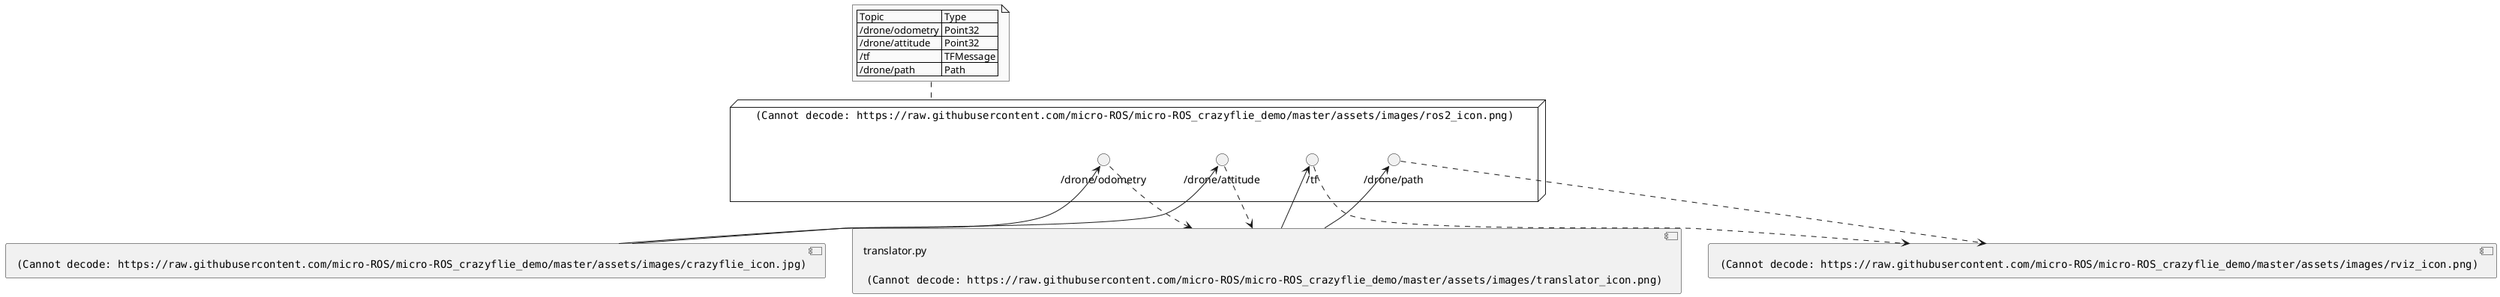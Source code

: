 @startuml

skinparam monochrome true

node <img:https://raw.githubusercontent.com/micro-ROS/micro-ROS_crazyflie_demo/master/assets/images/ros2_icon.png>  as ros2 {
  interface "/drone/odometry"   as odometry
  interface "/drone/attitude"   as attitude
  interface "/drone/path"       as path
  interface "/tf"               as tf
}
[<img:https://raw.githubusercontent.com/micro-ROS/micro-ROS_crazyflie_demo/master/assets/images/crazyflie_icon.jpg>] as crazyflie
[<img:https://raw.githubusercontent.com/micro-ROS/micro-ROS_crazyflie_demo/master/assets/images/rviz_icon.png>] as rviz
[translator.py\n\n <img:https://raw.githubusercontent.com/micro-ROS/micro-ROS_crazyflie_demo/master/assets/images/translator_icon.png>] as translator

note top of ros2
    | Topic | Type |
    | /drone/odometry | Point32 |
    | /drone/attitude | Point32 |
    | /tf | TFMessage |
    | /drone/path | Path |
end note

crazyflie   -up->     odometry
crazyflie   -up->     attitude
rviz        <.up.    tf
rviz        <.up.    path
translator  -up->       tf
translator  -up->       path
translator  <.up.       odometry
translator  <.up.       attitude

@endutml